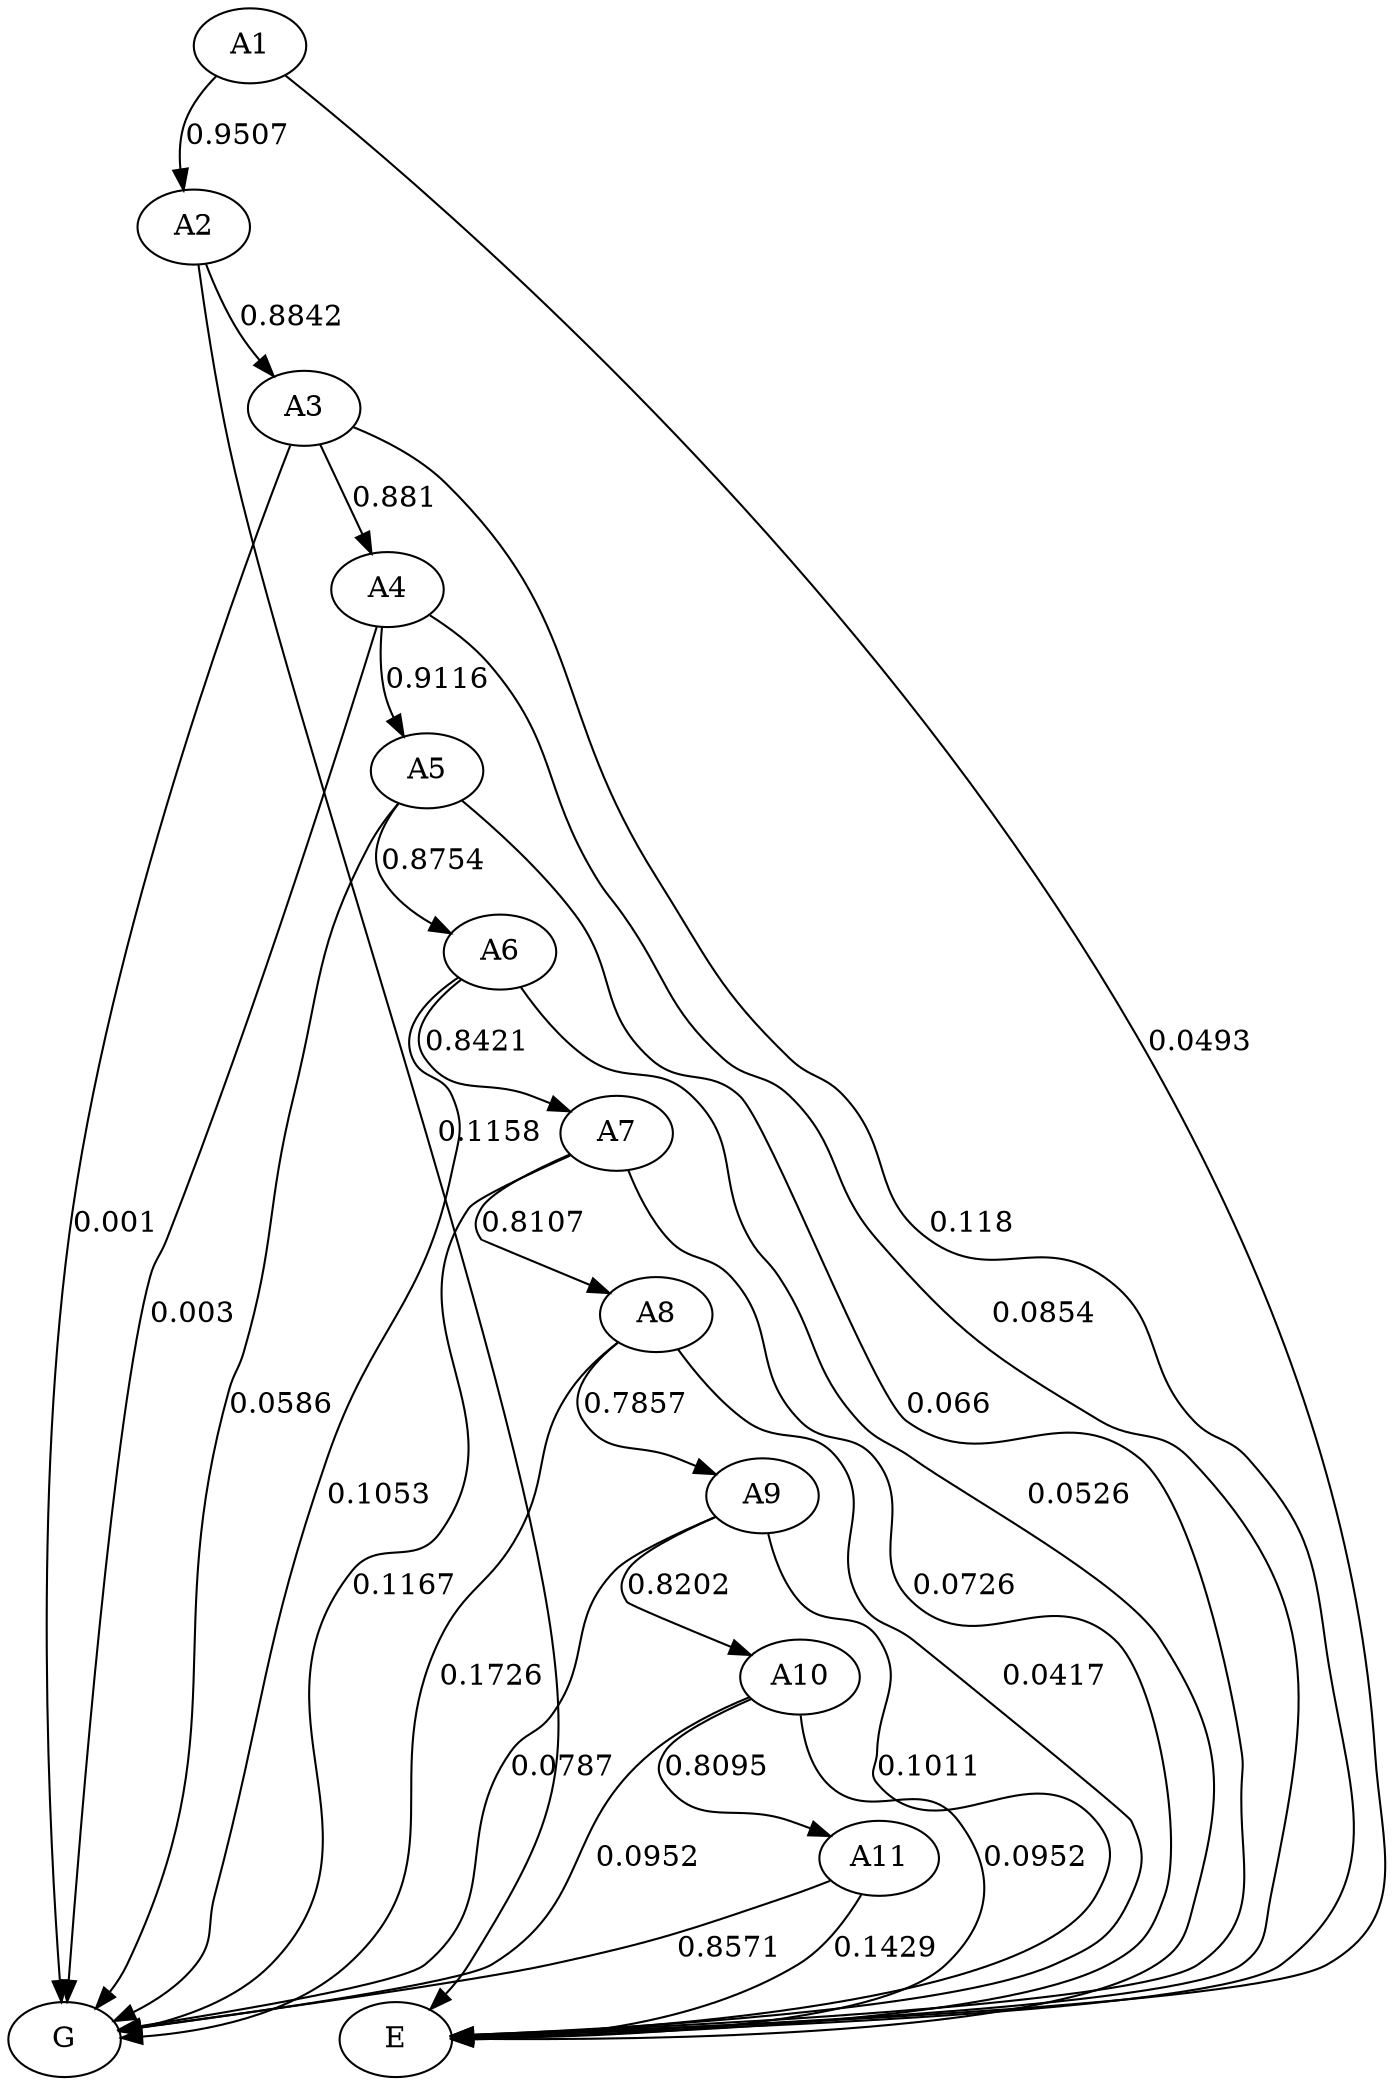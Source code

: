 digraph  {
A1;
A2;
A3;
A4;
A5;
A6;
A7;
A8;
A9;
A10;
A11;
G;
E;
A1 -> A2  [key=0, label="0.9507", weight="0.9507"];
A1 -> E  [key=0, label="0.0493", weight="0.0493"];
A2 -> A3  [key=0, label="0.8842", weight="0.8842"];
A2 -> E  [key=0, label="0.1158", weight="0.1158"];
A3 -> A4  [key=0, label="0.881", weight="0.881"];
A3 -> G  [key=0, label="0.001", weight="0.001"];
A3 -> E  [key=0, label="0.118", weight="0.118"];
A4 -> A5  [key=0, label="0.9116", weight="0.9116"];
A4 -> G  [key=0, label="0.003", weight="0.003"];
A4 -> E  [key=0, label="0.0854", weight="0.0854"];
A5 -> A6  [key=0, label="0.8754", weight="0.8754"];
A5 -> G  [key=0, label="0.0586", weight="0.0586"];
A5 -> E  [key=0, label="0.066", weight="0.066"];
A6 -> A7  [key=0, label="0.8421", weight="0.8421"];
A6 -> G  [key=0, label="0.1053", weight="0.1053"];
A6 -> E  [key=0, label="0.0526", weight="0.0526"];
A7 -> A8  [key=0, label="0.8107", weight="0.8107"];
A7 -> G  [key=0, label="0.1167", weight="0.1167"];
A7 -> E  [key=0, label="0.0726", weight="0.0726"];
A8 -> A9  [key=0, label="0.7857", weight="0.7857"];
A8 -> G  [key=0, label="0.1726", weight="0.1726"];
A8 -> E  [key=0, label="0.0417", weight="0.0417"];
A9 -> A10  [key=0, label="0.8202", weight="0.8202"];
A9 -> G  [key=0, label="0.0787", weight="0.0787"];
A9 -> E  [key=0, label="0.1011", weight="0.1011"];
A10 -> A11  [key=0, label="0.8095", weight="0.8095"];
A10 -> G  [key=0, label="0.0952", weight="0.0952"];
A10 -> E  [key=0, label="0.0952", weight="0.0952"];
A11 -> G  [key=0, label="0.8571", weight="0.8571"];
A11 -> E  [key=0, label="0.1429", weight="0.1429"];
}
